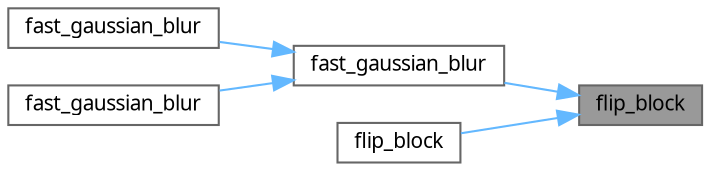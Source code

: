 digraph "flip_block"
{
 // INTERACTIVE_SVG=YES
 // LATEX_PDF_SIZE
  bgcolor="transparent";
  edge [fontname=Verdana,fontsize=10,labelfontname=Verdana,labelfontsize=10];
  node [fontname=Verdana,fontsize=10,shape=box,height=0.2,width=0.4];
  rankdir="RL";
  Node1 [id="Node000001",label="flip_block",height=0.2,width=0.4,color="gray40", fillcolor="grey60", style="filled", fontcolor="black",tooltip="This function performs a 2D tranposition of an image."];
  Node1 -> Node2 [id="edge1_Node000001_Node000002",dir="back",color="steelblue1",style="solid",tooltip=" "];
  Node2 [id="Node000002",label="fast_gaussian_blur",height=0.2,width=0.4,color="grey40", fillcolor="white", style="filled",URL="$a38960.html#a3aed1f2a21abcb43846f95bf0931c4c0",tooltip="This function performs a fast Gaussian blur. Templated by buffer data type T and number of passes N."];
  Node2 -> Node3 [id="edge2_Node000002_Node000003",dir="back",color="steelblue1",style="solid",tooltip=" "];
  Node3 [id="Node000003",label="fast_gaussian_blur",height=0.2,width=0.4,color="grey40", fillcolor="white", style="filled",URL="$a38960.html#a67f93aa96b4c2cb1a24f84cc13b64492",tooltip="Utility template dispatcher function for fast_gaussian_blur. Templated by buffer data type T and bord..."];
  Node2 -> Node4 [id="edge3_Node000002_Node000004",dir="back",color="steelblue1",style="solid",tooltip=" "];
  Node4 [id="Node000004",label="fast_gaussian_blur",height=0.2,width=0.4,color="grey40", fillcolor="white", style="filled",URL="$a38960.html#aa8104d5030ecfebaa17efe3b7dcab257",tooltip="Utility template dispatcher function for fast_gaussian_blur. Templated by buffer data type."];
  Node1 -> Node5 [id="edge4_Node000001_Node000005",dir="back",color="steelblue1",style="solid",tooltip=" "];
  Node5 [id="Node000005",label="flip_block",height=0.2,width=0.4,color="grey40", fillcolor="white", style="filled",URL="$a38960.html#aa477b87ae8cf52bff28c8e92dc73f91e",tooltip="Utility template dispatcher function for flip_block. Templated by buffer data type T."];
}
